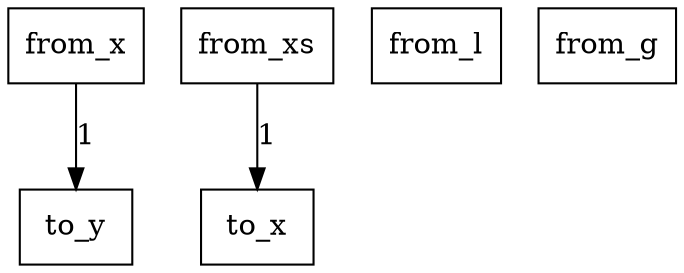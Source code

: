 digraph {
    graph [rankdir=TB
          ,bgcolor=transparent];
    node [shape=box
         ,fillcolor=white
         ,style=filled];
    0 [label=<from_x>];
    1 [label=<from_xs>];
    2 [label=<from_l>];
    3 [label=<from_g>];
    4 [label=<to_y>];
    5 [label=<to_x>];
    0 -> 4 [label=1];
    1 -> 5 [label=1];
}